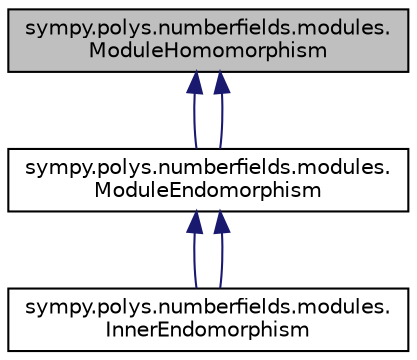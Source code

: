 digraph "sympy.polys.numberfields.modules.ModuleHomomorphism"
{
 // LATEX_PDF_SIZE
  edge [fontname="Helvetica",fontsize="10",labelfontname="Helvetica",labelfontsize="10"];
  node [fontname="Helvetica",fontsize="10",shape=record];
  Node1 [label="sympy.polys.numberfields.modules.\lModuleHomomorphism",height=0.2,width=0.4,color="black", fillcolor="grey75", style="filled", fontcolor="black",tooltip=" "];
  Node1 -> Node2 [dir="back",color="midnightblue",fontsize="10",style="solid",fontname="Helvetica"];
  Node2 [label="sympy.polys.numberfields.modules.\lModuleEndomorphism",height=0.2,width=0.4,color="black", fillcolor="white", style="filled",URL="$classsympy_1_1polys_1_1numberfields_1_1modules_1_1ModuleEndomorphism.html",tooltip=" "];
  Node2 -> Node3 [dir="back",color="midnightblue",fontsize="10",style="solid",fontname="Helvetica"];
  Node3 [label="sympy.polys.numberfields.modules.\lInnerEndomorphism",height=0.2,width=0.4,color="black", fillcolor="white", style="filled",URL="$classsympy_1_1polys_1_1numberfields_1_1modules_1_1InnerEndomorphism.html",tooltip=" "];
  Node2 -> Node3 [dir="back",color="midnightblue",fontsize="10",style="solid",fontname="Helvetica"];
  Node1 -> Node2 [dir="back",color="midnightblue",fontsize="10",style="solid",fontname="Helvetica"];
}
